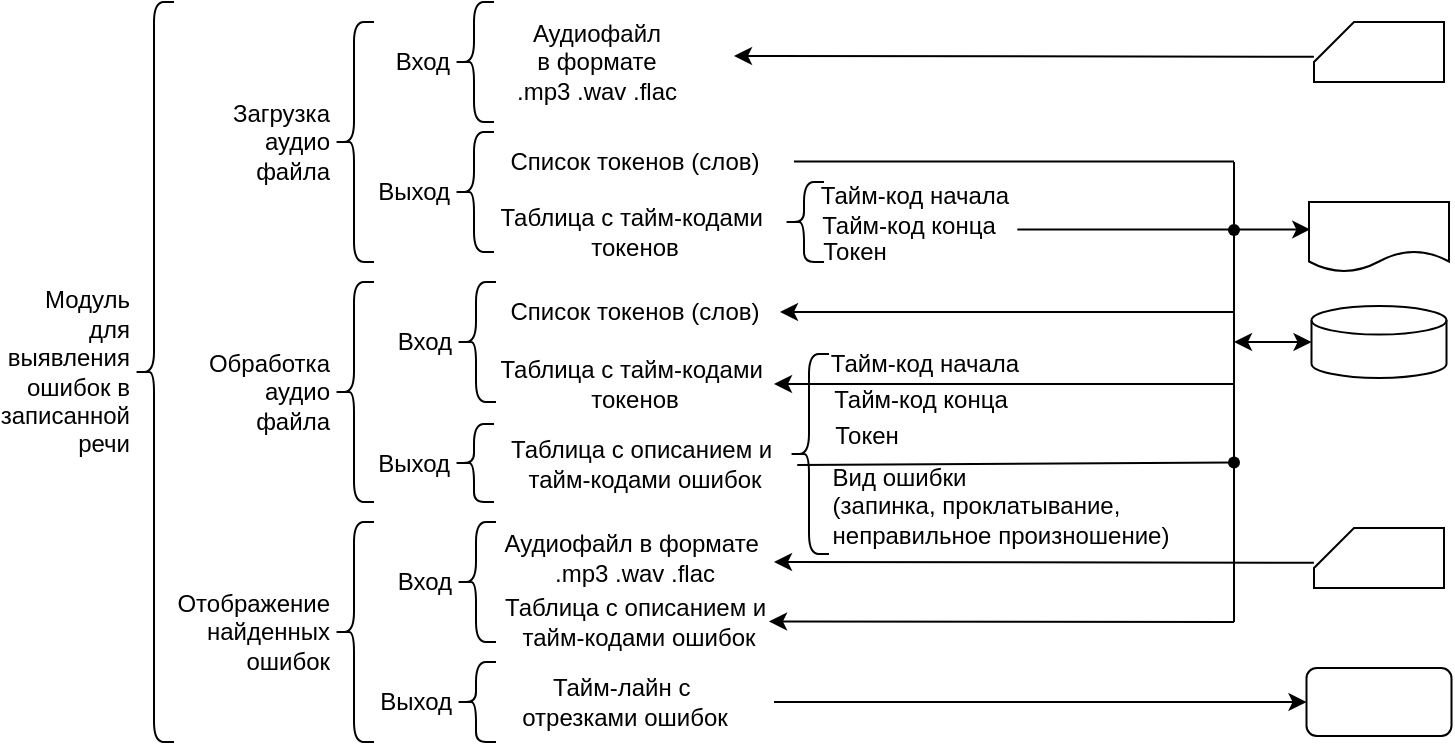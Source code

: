 <mxfile version="25.0.3" pages="3">
  <diagram id="iXDfigEtc04n4DfhGOCO" name="Page-1">
    <mxGraphModel dx="-28" dy="430" grid="1" gridSize="10" guides="1" tooltips="1" connect="1" arrows="1" fold="1" page="1" pageScale="1" pageWidth="827" pageHeight="1169" math="0" shadow="0">
      <root>
        <mxCell id="0" />
        <mxCell id="1" parent="0" />
        <mxCell id="_sJA9S6uC_9uYmo2D6De-1" value="Модуль для выявления ошибок в записанной&lt;div&gt;&lt;div&gt;речи&lt;/div&gt;&lt;/div&gt;" style="shape=curlyBracket;whiteSpace=wrap;html=1;rounded=1;labelPosition=left;verticalLabelPosition=middle;align=right;verticalAlign=middle;" parent="1" vertex="1">
          <mxGeometry x="960" y="10" width="20" height="370" as="geometry" />
        </mxCell>
        <mxCell id="_sJA9S6uC_9uYmo2D6De-2" value="Загрузка аудио файла" style="shape=curlyBracket;whiteSpace=wrap;html=1;rounded=1;labelPosition=left;verticalLabelPosition=middle;align=right;verticalAlign=middle;" parent="1" vertex="1">
          <mxGeometry x="1060" y="20" width="20" height="120" as="geometry" />
        </mxCell>
        <mxCell id="_sJA9S6uC_9uYmo2D6De-3" value="Обработка аудио файла" style="shape=curlyBracket;whiteSpace=wrap;html=1;rounded=1;labelPosition=left;verticalLabelPosition=middle;align=right;verticalAlign=middle;" parent="1" vertex="1">
          <mxGeometry x="1060" y="150" width="20" height="110" as="geometry" />
        </mxCell>
        <mxCell id="_sJA9S6uC_9uYmo2D6De-4" value="Отображение найденных ошибок" style="shape=curlyBracket;whiteSpace=wrap;html=1;rounded=1;labelPosition=left;verticalLabelPosition=middle;align=right;verticalAlign=middle;" parent="1" vertex="1">
          <mxGeometry x="1060" y="270" width="20" height="110" as="geometry" />
        </mxCell>
        <mxCell id="_sJA9S6uC_9uYmo2D6De-7" value="Вход" style="shape=curlyBracket;whiteSpace=wrap;html=1;rounded=1;labelPosition=left;verticalLabelPosition=middle;align=right;verticalAlign=middle;" parent="1" vertex="1">
          <mxGeometry x="1120" y="10" width="20" height="60" as="geometry" />
        </mxCell>
        <mxCell id="_sJA9S6uC_9uYmo2D6De-8" value="Аудиофайл&lt;div&gt;&amp;nbsp;в&amp;nbsp;&lt;span style=&quot;background-color: initial;&quot;&gt;формате&amp;nbsp;&lt;/span&gt;&lt;div&gt;.mp3 .wav .flac&lt;/div&gt;&lt;/div&gt;" style="text;html=1;align=center;verticalAlign=middle;resizable=0;points=[];autosize=1;strokeColor=none;fillColor=none;" parent="1" vertex="1">
          <mxGeometry x="1141" y="10" width="100" height="60" as="geometry" />
        </mxCell>
        <mxCell id="_sJA9S6uC_9uYmo2D6De-9" value="Выход" style="shape=curlyBracket;whiteSpace=wrap;html=1;rounded=1;labelPosition=left;verticalLabelPosition=middle;align=right;verticalAlign=middle;" parent="1" vertex="1">
          <mxGeometry x="1120" y="75" width="20" height="60" as="geometry" />
        </mxCell>
        <mxCell id="_sJA9S6uC_9uYmo2D6De-13" value="Список токенов&amp;nbsp;&lt;span style=&quot;background-color: initial;&quot;&gt;(слов)&lt;/span&gt;" style="text;html=1;align=center;verticalAlign=middle;resizable=0;points=[];autosize=1;strokeColor=none;fillColor=none;" parent="1" vertex="1">
          <mxGeometry x="1135" y="75" width="150" height="30" as="geometry" />
        </mxCell>
        <mxCell id="_sJA9S6uC_9uYmo2D6De-14" value="Таблица с&amp;nbsp;&lt;span style=&quot;background-color: initial;&quot;&gt;тайм-кодами&amp;nbsp;&lt;/span&gt;&lt;div&gt;токенов&lt;/div&gt;" style="text;html=1;align=center;verticalAlign=middle;resizable=0;points=[];autosize=1;strokeColor=none;fillColor=none;" parent="1" vertex="1">
          <mxGeometry x="1130" y="105" width="160" height="40" as="geometry" />
        </mxCell>
        <mxCell id="_sJA9S6uC_9uYmo2D6De-15" value="Вход" style="shape=curlyBracket;whiteSpace=wrap;html=1;rounded=1;labelPosition=left;verticalLabelPosition=middle;align=right;verticalAlign=middle;" parent="1" vertex="1">
          <mxGeometry x="1121" y="150" width="20" height="60" as="geometry" />
        </mxCell>
        <mxCell id="_sJA9S6uC_9uYmo2D6De-16" value="Выход" style="shape=curlyBracket;whiteSpace=wrap;html=1;rounded=1;labelPosition=left;verticalLabelPosition=middle;align=right;verticalAlign=middle;" parent="1" vertex="1">
          <mxGeometry x="1120" y="221" width="20" height="39" as="geometry" />
        </mxCell>
        <mxCell id="_sJA9S6uC_9uYmo2D6De-17" value="Список токенов&amp;nbsp;&lt;span style=&quot;background-color: initial;&quot;&gt;(слов)&lt;/span&gt;" style="text;html=1;align=center;verticalAlign=middle;resizable=0;points=[];autosize=1;strokeColor=none;fillColor=none;" parent="1" vertex="1">
          <mxGeometry x="1135" y="150" width="150" height="30" as="geometry" />
        </mxCell>
        <mxCell id="_sJA9S6uC_9uYmo2D6De-18" value="Таблица с&amp;nbsp;&lt;span style=&quot;background-color: initial;&quot;&gt;тайм-кодами&amp;nbsp;&lt;/span&gt;&lt;div&gt;токенов&lt;/div&gt;" style="text;html=1;align=center;verticalAlign=middle;resizable=0;points=[];autosize=1;strokeColor=none;fillColor=none;" parent="1" vertex="1">
          <mxGeometry x="1130" y="181" width="160" height="40" as="geometry" />
        </mxCell>
        <mxCell id="_sJA9S6uC_9uYmo2D6De-19" value="Таблица с описанием и&amp;nbsp;&lt;div&gt;тайм-кодами ошибок&lt;/div&gt;" style="text;html=1;align=center;verticalAlign=middle;resizable=0;points=[];autosize=1;strokeColor=none;fillColor=none;" parent="1" vertex="1">
          <mxGeometry x="1135" y="221" width="160" height="40" as="geometry" />
        </mxCell>
        <mxCell id="_sJA9S6uC_9uYmo2D6De-23" value="Вход" style="shape=curlyBracket;whiteSpace=wrap;html=1;rounded=1;labelPosition=left;verticalLabelPosition=middle;align=right;verticalAlign=middle;" parent="1" vertex="1">
          <mxGeometry x="1121" y="270" width="20" height="60" as="geometry" />
        </mxCell>
        <mxCell id="_sJA9S6uC_9uYmo2D6De-24" value="Выход" style="shape=curlyBracket;whiteSpace=wrap;html=1;rounded=1;labelPosition=left;verticalLabelPosition=middle;align=right;verticalAlign=middle;" parent="1" vertex="1">
          <mxGeometry x="1121" y="340" width="20" height="40" as="geometry" />
        </mxCell>
        <mxCell id="_sJA9S6uC_9uYmo2D6De-26" value="Тайм-лайн с&amp;nbsp;&lt;div&gt;отрезками ошибок&lt;/div&gt;" style="text;html=1;align=center;verticalAlign=middle;resizable=0;points=[];autosize=1;strokeColor=none;fillColor=none;" parent="1" vertex="1">
          <mxGeometry x="1140" y="340" width="130" height="40" as="geometry" />
        </mxCell>
        <mxCell id="_sJA9S6uC_9uYmo2D6De-27" value="Аудиофайл&lt;span style=&quot;background-color: initial;&quot;&gt;&amp;nbsp;в&amp;nbsp;&lt;/span&gt;&lt;span style=&quot;background-color: initial;&quot;&gt;формате&amp;nbsp;&lt;/span&gt;&lt;div&gt;&lt;div&gt;.mp3 .wav .flac&lt;/div&gt;&lt;/div&gt;" style="text;html=1;align=center;verticalAlign=middle;resizable=0;points=[];autosize=1;strokeColor=none;fillColor=none;" parent="1" vertex="1">
          <mxGeometry x="1135" y="268" width="150" height="40" as="geometry" />
        </mxCell>
        <mxCell id="QG3FXimGmDOnnf9B2OTf-1" value="" style="shape=curlyBracket;whiteSpace=wrap;html=1;rounded=1;labelPosition=left;verticalLabelPosition=middle;align=right;verticalAlign=middle;" parent="1" vertex="1">
          <mxGeometry x="1285" y="100" width="20" height="40" as="geometry" />
        </mxCell>
        <mxCell id="QG3FXimGmDOnnf9B2OTf-3" value="Тайм-код начала" style="text;html=1;align=center;verticalAlign=middle;resizable=0;points=[];autosize=1;strokeColor=none;fillColor=none;" parent="1" vertex="1">
          <mxGeometry x="1290" y="92" width="120" height="30" as="geometry" />
        </mxCell>
        <mxCell id="QG3FXimGmDOnnf9B2OTf-5" value="Тайм-код конца" style="text;html=1;align=center;verticalAlign=middle;resizable=0;points=[];autosize=1;strokeColor=none;fillColor=none;" parent="1" vertex="1">
          <mxGeometry x="1292" y="107" width="110" height="30" as="geometry" />
        </mxCell>
        <mxCell id="QG3FXimGmDOnnf9B2OTf-6" value="Токен" style="text;html=1;align=center;verticalAlign=middle;resizable=0;points=[];autosize=1;strokeColor=none;fillColor=none;" parent="1" vertex="1">
          <mxGeometry x="1290" y="120" width="60" height="30" as="geometry" />
        </mxCell>
        <mxCell id="QG3FXimGmDOnnf9B2OTf-7" value="" style="shape=curlyBracket;whiteSpace=wrap;html=1;rounded=1;labelPosition=left;verticalLabelPosition=middle;align=right;verticalAlign=middle;" parent="1" vertex="1">
          <mxGeometry x="1287.5" y="186" width="20" height="100" as="geometry" />
        </mxCell>
        <mxCell id="QG3FXimGmDOnnf9B2OTf-8" value="Тайм-код начала" style="text;html=1;align=center;verticalAlign=middle;resizable=0;points=[];autosize=1;strokeColor=none;fillColor=none;" parent="1" vertex="1">
          <mxGeometry x="1295" y="176" width="120" height="30" as="geometry" />
        </mxCell>
        <mxCell id="QG3FXimGmDOnnf9B2OTf-9" value="Тайм-код конца" style="text;html=1;align=center;verticalAlign=middle;resizable=0;points=[];autosize=1;strokeColor=none;fillColor=none;" parent="1" vertex="1">
          <mxGeometry x="1297.5" y="194" width="110" height="30" as="geometry" />
        </mxCell>
        <mxCell id="QG3FXimGmDOnnf9B2OTf-10" value="Токен" style="text;html=1;align=center;verticalAlign=middle;resizable=0;points=[];autosize=1;strokeColor=none;fillColor=none;" parent="1" vertex="1">
          <mxGeometry x="1295.5" y="212" width="60" height="30" as="geometry" />
        </mxCell>
        <mxCell id="QG3FXimGmDOnnf9B2OTf-13" value="&lt;div style=&quot;text-align: left;&quot;&gt;&lt;span style=&quot;background-color: initial;&quot;&gt;Вид ошибки&amp;nbsp;&lt;/span&gt;&lt;/div&gt;&lt;div&gt;&lt;div style=&quot;text-align: left;&quot;&gt;&lt;span style=&quot;background-color: initial;&quot;&gt;(запинка, проклатывание,&lt;/span&gt;&lt;/div&gt;&lt;div style=&quot;text-align: left;&quot;&gt;&lt;span style=&quot;background-color: initial;&quot;&gt;неправильное произношение)&lt;/span&gt;&lt;/div&gt;&lt;div style=&quot;text-align: left;&quot;&gt;&lt;span style=&quot;background-color: initial;&quot;&gt;&lt;br&gt;&lt;/span&gt;&lt;/div&gt;&lt;/div&gt;" style="text;html=1;align=center;verticalAlign=middle;resizable=0;points=[];autosize=1;strokeColor=none;fillColor=none;" parent="1" vertex="1">
          <mxGeometry x="1297.5" y="234" width="190" height="70" as="geometry" />
        </mxCell>
        <mxCell id="IRZD3sIoc5-oqGIjLYnu-1" value="" style="shape=card;whiteSpace=wrap;html=1;size=20;" parent="1" vertex="1">
          <mxGeometry x="1550" y="20" width="65" height="30" as="geometry" />
        </mxCell>
        <mxCell id="IRZD3sIoc5-oqGIjLYnu-2" value="" style="endArrow=classic;html=1;rounded=0;exitX=-0.001;exitY=0.579;exitDx=0;exitDy=0;exitPerimeter=0;" parent="1" source="IRZD3sIoc5-oqGIjLYnu-1" edge="1">
          <mxGeometry width="50" height="50" relative="1" as="geometry">
            <mxPoint x="1350" y="70" as="sourcePoint" />
            <mxPoint x="1260" y="37" as="targetPoint" />
          </mxGeometry>
        </mxCell>
        <mxCell id="IRZD3sIoc5-oqGIjLYnu-3" value="" style="rounded=1;whiteSpace=wrap;html=1;" parent="1" vertex="1">
          <mxGeometry x="1546.25" y="343" width="72.5" height="34" as="geometry" />
        </mxCell>
        <mxCell id="IRZD3sIoc5-oqGIjLYnu-4" value="" style="endArrow=classic;html=1;rounded=0;entryX=0;entryY=0.5;entryDx=0;entryDy=0;" parent="1" target="IRZD3sIoc5-oqGIjLYnu-3" edge="1">
          <mxGeometry width="50" height="50" relative="1" as="geometry">
            <mxPoint x="1280" y="360" as="sourcePoint" />
            <mxPoint x="1360" y="390" as="targetPoint" />
          </mxGeometry>
        </mxCell>
        <mxCell id="IRZD3sIoc5-oqGIjLYnu-5" value="" style="shape=card;whiteSpace=wrap;html=1;size=20;" parent="1" vertex="1">
          <mxGeometry x="1550" y="273" width="65" height="30" as="geometry" />
        </mxCell>
        <mxCell id="IRZD3sIoc5-oqGIjLYnu-6" value="" style="endArrow=classic;html=1;rounded=0;exitX=-0.001;exitY=0.579;exitDx=0;exitDy=0;exitPerimeter=0;" parent="1" source="IRZD3sIoc5-oqGIjLYnu-5" edge="1">
          <mxGeometry width="50" height="50" relative="1" as="geometry">
            <mxPoint x="1350" y="323" as="sourcePoint" />
            <mxPoint x="1280" y="290" as="targetPoint" />
          </mxGeometry>
        </mxCell>
        <mxCell id="IRZD3sIoc5-oqGIjLYnu-7" value="" style="shape=document;whiteSpace=wrap;html=1;boundedLbl=1;" parent="1" vertex="1">
          <mxGeometry x="1547.5" y="110" width="70" height="35" as="geometry" />
        </mxCell>
        <mxCell id="1_b54s91Dbvjd5Qnsax9-1" value="" style="endArrow=classic;html=1;rounded=0;entryX=0.009;entryY=0.392;entryDx=0;entryDy=0;entryPerimeter=0;exitX=0.997;exitY=0.557;exitDx=0;exitDy=0;exitPerimeter=0;" parent="1" source="QG3FXimGmDOnnf9B2OTf-5" target="IRZD3sIoc5-oqGIjLYnu-7" edge="1">
          <mxGeometry width="50" height="50" relative="1" as="geometry">
            <mxPoint x="1410" y="124" as="sourcePoint" />
            <mxPoint x="1430" y="62.857" as="targetPoint" />
          </mxGeometry>
        </mxCell>
        <mxCell id="5cjmpxQnYtXRvuYH4sDM-1" value="" style="endArrow=classic;html=1;rounded=0;" parent="1" edge="1">
          <mxGeometry width="50" height="50" relative="1" as="geometry">
            <mxPoint x="1510" y="320" as="sourcePoint" />
            <mxPoint x="1277.5" y="319.71" as="targetPoint" />
          </mxGeometry>
        </mxCell>
        <mxCell id="5cjmpxQnYtXRvuYH4sDM-3" value="" style="endArrow=none;html=1;rounded=0;" parent="1" source="5cjmpxQnYtXRvuYH4sDM-15" edge="1">
          <mxGeometry width="50" height="50" relative="1" as="geometry">
            <mxPoint x="1510" y="90" as="sourcePoint" />
            <mxPoint x="1510" y="320" as="targetPoint" />
          </mxGeometry>
        </mxCell>
        <mxCell id="5cjmpxQnYtXRvuYH4sDM-4" value="" style="endArrow=none;html=1;rounded=0;entryX=0.979;entryY=0.511;entryDx=0;entryDy=0;entryPerimeter=0;" parent="1" source="5cjmpxQnYtXRvuYH4sDM-7" target="_sJA9S6uC_9uYmo2D6De-19" edge="1">
          <mxGeometry width="50" height="50" relative="1" as="geometry">
            <mxPoint x="1510" y="240.21" as="sourcePoint" />
            <mxPoint x="1400" y="240" as="targetPoint" />
          </mxGeometry>
        </mxCell>
        <mxCell id="5cjmpxQnYtXRvuYH4sDM-7" value="" style="shape=waypoint;sketch=0;fillStyle=solid;size=6;pointerEvents=1;points=[];fillColor=none;resizable=0;rotatable=0;perimeter=centerPerimeter;snapToPoint=1;" parent="1" vertex="1">
          <mxGeometry x="1500" y="230.21" width="20" height="20" as="geometry" />
        </mxCell>
        <mxCell id="5cjmpxQnYtXRvuYH4sDM-9" value="" style="endArrow=classic;html=1;rounded=0;" parent="1" edge="1">
          <mxGeometry width="50" height="50" relative="1" as="geometry">
            <mxPoint x="1510" y="201" as="sourcePoint" />
            <mxPoint x="1280" y="201" as="targetPoint" />
          </mxGeometry>
        </mxCell>
        <mxCell id="5cjmpxQnYtXRvuYH4sDM-10" value="" style="shape=cylinder3;whiteSpace=wrap;html=1;boundedLbl=1;backgroundOutline=1;size=7.143;" parent="1" vertex="1">
          <mxGeometry x="1548.75" y="162" width="67.5" height="36" as="geometry" />
        </mxCell>
        <mxCell id="5cjmpxQnYtXRvuYH4sDM-11" value="" style="endArrow=classic;startArrow=classic;html=1;rounded=0;" parent="1" target="5cjmpxQnYtXRvuYH4sDM-10" edge="1">
          <mxGeometry width="50" height="50" relative="1" as="geometry">
            <mxPoint x="1510" y="180" as="sourcePoint" />
            <mxPoint x="1575" y="185.43" as="targetPoint" />
          </mxGeometry>
        </mxCell>
        <mxCell id="5cjmpxQnYtXRvuYH4sDM-13" value="" style="endArrow=none;html=1;rounded=0;" parent="1" edge="1">
          <mxGeometry width="50" height="50" relative="1" as="geometry">
            <mxPoint x="1290" y="89.71" as="sourcePoint" />
            <mxPoint x="1510" y="89.71" as="targetPoint" />
          </mxGeometry>
        </mxCell>
        <mxCell id="5cjmpxQnYtXRvuYH4sDM-14" value="" style="endArrow=classic;html=1;rounded=0;" parent="1" edge="1">
          <mxGeometry width="50" height="50" relative="1" as="geometry">
            <mxPoint x="1510" y="165" as="sourcePoint" />
            <mxPoint x="1283" y="165" as="targetPoint" />
          </mxGeometry>
        </mxCell>
        <mxCell id="5cjmpxQnYtXRvuYH4sDM-16" value="" style="endArrow=none;html=1;rounded=0;" parent="1" target="5cjmpxQnYtXRvuYH4sDM-15" edge="1">
          <mxGeometry width="50" height="50" relative="1" as="geometry">
            <mxPoint x="1510" y="90" as="sourcePoint" />
            <mxPoint x="1510" y="290" as="targetPoint" />
          </mxGeometry>
        </mxCell>
        <mxCell id="5cjmpxQnYtXRvuYH4sDM-15" value="" style="shape=waypoint;sketch=0;fillStyle=solid;size=6;pointerEvents=1;points=[];fillColor=none;resizable=0;rotatable=0;perimeter=centerPerimeter;snapToPoint=1;" parent="1" vertex="1">
          <mxGeometry x="1500" y="114.0" width="20" height="20" as="geometry" />
        </mxCell>
        <mxCell id="Em31sYadI1E7_pBxNJej-1" value="Таблица с описанием и&amp;nbsp;&lt;div&gt;тайм-кодами ошибок&lt;/div&gt;" style="text;html=1;align=center;verticalAlign=middle;resizable=0;points=[];autosize=1;strokeColor=none;fillColor=none;" vertex="1" parent="1">
          <mxGeometry x="1132" y="300" width="160" height="40" as="geometry" />
        </mxCell>
      </root>
    </mxGraphModel>
  </diagram>
  <diagram id="JlyHgaa53mo92HeXXWhQ" name="Page-2">
    <mxGraphModel dx="940" dy="1299" grid="1" gridSize="10" guides="1" tooltips="1" connect="1" arrows="1" fold="1" page="1" pageScale="1" pageWidth="827" pageHeight="1169" math="0" shadow="0">
      <root>
        <mxCell id="0" />
        <mxCell id="1" parent="0" />
        <mxCell id="6DuIMM3I82z6XtNAsKtd-17" value="Входы" style="text;html=1;align=center;verticalAlign=middle;resizable=0;points=[];autosize=1;strokeColor=none;fillColor=none;" parent="1" vertex="1">
          <mxGeometry x="50" y="10" width="60" height="30" as="geometry" />
        </mxCell>
        <mxCell id="6DuIMM3I82z6XtNAsKtd-18" value="Процедуры обработки" style="text;html=1;align=center;verticalAlign=middle;resizable=0;points=[];autosize=1;strokeColor=none;fillColor=none;" parent="1" vertex="1">
          <mxGeometry x="310" y="10" width="150" height="30" as="geometry" />
        </mxCell>
        <mxCell id="6DuIMM3I82z6XtNAsKtd-19" value="Выходы" style="text;html=1;align=center;verticalAlign=middle;resizable=0;points=[];autosize=1;strokeColor=none;fillColor=none;" parent="1" vertex="1">
          <mxGeometry x="700" y="10" width="70" height="30" as="geometry" />
        </mxCell>
        <mxCell id="0sMa3sl275V44zp9Ux0d-14" value="" style="shape=table;startSize=0;container=1;collapsible=0;childLayout=tableLayout;fontSize=16;" parent="1" vertex="1">
          <mxGeometry x="160" y="50" width="470" height="181" as="geometry" />
        </mxCell>
        <mxCell id="0sMa3sl275V44zp9Ux0d-15" value="" style="shape=tableRow;horizontal=0;startSize=0;swimlaneHead=0;swimlaneBody=0;strokeColor=inherit;top=0;left=0;bottom=0;right=0;collapsible=0;dropTarget=0;fillColor=none;points=[[0,0.5],[1,0.5]];portConstraint=eastwest;fontSize=16;" parent="0sMa3sl275V44zp9Ux0d-14" vertex="1">
          <mxGeometry width="470" height="30" as="geometry" />
        </mxCell>
        <mxCell id="0sMa3sl275V44zp9Ux0d-16" value="&lt;font style=&quot;font-size: 12px;&quot;&gt;Загрузка аудиофайла&lt;/font&gt;" style="shape=partialRectangle;html=1;whiteSpace=wrap;connectable=0;strokeColor=inherit;overflow=hidden;fillColor=none;top=0;left=0;bottom=0;right=0;pointerEvents=1;fontSize=16;" parent="0sMa3sl275V44zp9Ux0d-15" vertex="1">
          <mxGeometry width="470" height="30" as="geometry">
            <mxRectangle width="470" height="30" as="alternateBounds" />
          </mxGeometry>
        </mxCell>
        <mxCell id="0sMa3sl275V44zp9Ux0d-23" value="" style="shape=tableRow;horizontal=0;startSize=0;swimlaneHead=0;swimlaneBody=0;strokeColor=inherit;top=0;left=0;bottom=0;right=0;collapsible=0;dropTarget=0;fillColor=none;points=[[0,0.5],[1,0.5]];portConstraint=eastwest;fontSize=16;" parent="0sMa3sl275V44zp9Ux0d-14" vertex="1">
          <mxGeometry y="30" width="470" height="151" as="geometry" />
        </mxCell>
        <mxCell id="0sMa3sl275V44zp9Ux0d-24" value="&lt;div&gt;&lt;font style=&quot;font-size: 12px;&quot;&gt;1) Проверить существует ли аудиофайл&lt;/font&gt;&lt;/div&gt;&lt;div&gt;&lt;font style=&quot;font-size: 12px;&quot;&gt;&lt;span style=&quot;background-color: initial;&quot;&gt;2) Устанавливаем порог уровня громкости(&lt;/span&gt;&lt;/font&gt;&lt;span style=&quot;background-color: initial; font-size: 12px;&quot;&gt;будет использоваться для определения, говорит ли человек или молчит)&lt;/span&gt;&lt;/div&gt;&lt;div&gt;&lt;span style=&quot;background-color: initial; font-size: 12px;&quot;&gt;3) Проход по аудиоданным и определение границ слов&lt;/span&gt;&lt;/div&gt;&lt;div&gt;&lt;span style=&quot;background-color: initial; font-size: 12px;&quot;&gt;4)&amp;nbsp;&lt;/span&gt;&lt;span style=&quot;background-color: initial; font-size: 12px;&quot;&gt;Формирование списка токенов(н&lt;/span&gt;&lt;span style=&quot;background-color: initial; font-size: 12px;&quot;&gt;а основе временных меток, полученных на предыдущем шаге, выделяем отдельные сегменты аудио, соответствующие словам)&lt;/span&gt;&lt;/div&gt;" style="shape=partialRectangle;html=1;whiteSpace=wrap;connectable=0;strokeColor=inherit;overflow=hidden;fillColor=none;top=0;left=0;bottom=0;right=0;pointerEvents=1;fontSize=16;align=left;" parent="0sMa3sl275V44zp9Ux0d-23" vertex="1">
          <mxGeometry width="470" height="151" as="geometry">
            <mxRectangle width="470" height="151" as="alternateBounds" />
          </mxGeometry>
        </mxCell>
        <mxCell id="G1tO73q_CF950gs45Wpg-1" value="1) Список токенов&amp;nbsp;&lt;span style=&quot;background-color: initial;&quot;&gt;(слов)&lt;/span&gt;" style="text;html=1;align=center;verticalAlign=middle;resizable=0;points=[];autosize=1;strokeColor=none;fillColor=none;" parent="1" vertex="1">
          <mxGeometry x="667" y="174" width="160" height="30" as="geometry" />
        </mxCell>
        <mxCell id="3BtCjYvmc4FUNs1Y8MW8-1" value="1) Аудиофайл&amp;nbsp;&lt;span style=&quot;background-color: initial;&quot;&gt;в&amp;nbsp;&lt;/span&gt;&lt;span style=&quot;background-color: initial;&quot;&gt;формате&amp;nbsp;&lt;/span&gt;&lt;div&gt;&lt;div&gt;.mp3 .wav .flac&lt;/div&gt;&lt;/div&gt;" style="text;html=1;align=center;verticalAlign=middle;resizable=0;points=[];autosize=1;strokeColor=none;fillColor=none;" parent="1" vertex="1">
          <mxGeometry y="50" width="170" height="40" as="geometry" />
        </mxCell>
        <mxCell id="pkLA8EVAad9nlb6b1jJB-1" value="" style="shape=flexArrow;endArrow=classic;html=1;rounded=0;endWidth=7;endSize=2.439;width=2.844;" parent="1" edge="1">
          <mxGeometry width="50" height="50" relative="1" as="geometry">
            <mxPoint x="641" y="198" as="sourcePoint" />
            <mxPoint x="671" y="198" as="targetPoint" />
          </mxGeometry>
        </mxCell>
        <mxCell id="FXbM0PVv9l-7QkU8Ha9c-1" value="" style="shape=table;startSize=0;container=1;collapsible=0;childLayout=tableLayout;fontSize=16;" parent="1" vertex="1">
          <mxGeometry x="160" y="280" width="470" height="181" as="geometry" />
        </mxCell>
        <mxCell id="FXbM0PVv9l-7QkU8Ha9c-2" value="" style="shape=tableRow;horizontal=0;startSize=0;swimlaneHead=0;swimlaneBody=0;strokeColor=inherit;top=0;left=0;bottom=0;right=0;collapsible=0;dropTarget=0;fillColor=none;points=[[0,0.5],[1,0.5]];portConstraint=eastwest;fontSize=16;" parent="FXbM0PVv9l-7QkU8Ha9c-1" vertex="1">
          <mxGeometry width="470" height="30" as="geometry" />
        </mxCell>
        <mxCell id="FXbM0PVv9l-7QkU8Ha9c-3" value="&lt;font style=&quot;font-size: 12px;&quot;&gt;Обработка аудиофайла&lt;/font&gt;" style="shape=partialRectangle;html=1;whiteSpace=wrap;connectable=0;strokeColor=inherit;overflow=hidden;fillColor=none;top=0;left=0;bottom=0;right=0;pointerEvents=1;fontSize=16;" parent="FXbM0PVv9l-7QkU8Ha9c-2" vertex="1">
          <mxGeometry width="470" height="30" as="geometry">
            <mxRectangle width="470" height="30" as="alternateBounds" />
          </mxGeometry>
        </mxCell>
        <mxCell id="FXbM0PVv9l-7QkU8Ha9c-4" value="" style="shape=tableRow;horizontal=0;startSize=0;swimlaneHead=0;swimlaneBody=0;strokeColor=inherit;top=0;left=0;bottom=0;right=0;collapsible=0;dropTarget=0;fillColor=none;points=[[0,0.5],[1,0.5]];portConstraint=eastwest;fontSize=16;" parent="FXbM0PVv9l-7QkU8Ha9c-1" vertex="1">
          <mxGeometry y="30" width="470" height="151" as="geometry" />
        </mxCell>
        <mxCell id="FXbM0PVv9l-7QkU8Ha9c-5" value="&lt;span style=&quot;font-size: 12px;&quot;&gt;1) Преобразование токенов в подходящий формат (Mel-спектограммы)&lt;/span&gt;&lt;div&gt;&lt;span style=&quot;font-size: 12px;&quot;&gt;2) П&lt;/span&gt;&lt;span style=&quot;background-color: initial; font-size: 12px;&quot;&gt;ропуск токенов через нейросеть Automatic Speech Recognition: нейросеть&lt;/span&gt;&lt;span style=&quot;background-color: initial; font-size: 12px;&quot;&gt;&amp;nbsp;анализирует звуковой сигнал и транскрибирует его в текст&lt;/span&gt;&lt;/div&gt;&lt;div&gt;&lt;span style=&quot;background-color: initial; font-size: 12px;&quot;&gt;3) С&lt;/span&gt;&lt;span style=&quot;background-color: initial; font-size: 12px;&quot;&gt;равнение транскрибированного текста с ожидаемым текстом, определяя ошибки, запинки, проклатывание окончания, неправильное произношение и т.д.&lt;/span&gt;&lt;/div&gt;&lt;div&gt;&lt;span style=&quot;background-color: initial; font-size: 12px;&quot;&gt;4) Создание таблицы с описанием и тайм-кодами ошибок&lt;/span&gt;&lt;/div&gt;" style="shape=partialRectangle;html=1;whiteSpace=wrap;connectable=0;strokeColor=inherit;overflow=hidden;fillColor=none;top=0;left=0;bottom=0;right=0;pointerEvents=1;fontSize=16;align=left;" parent="FXbM0PVv9l-7QkU8Ha9c-4" vertex="1">
          <mxGeometry width="470" height="151" as="geometry">
            <mxRectangle width="470" height="151" as="alternateBounds" />
          </mxGeometry>
        </mxCell>
        <mxCell id="FXbM0PVv9l-7QkU8Ha9c-9" value="" style="shape=flexArrow;endArrow=classic;html=1;rounded=0;endWidth=7;endSize=2.439;width=2.844;" parent="1" edge="1">
          <mxGeometry width="50" height="50" relative="1" as="geometry">
            <mxPoint x="639" y="433" as="sourcePoint" />
            <mxPoint x="669" y="433" as="targetPoint" />
          </mxGeometry>
        </mxCell>
        <mxCell id="hzmyWag0M-zsbW5kY-9u-1" value="" style="shape=table;startSize=0;container=1;collapsible=0;childLayout=tableLayout;fontSize=16;" parent="1" vertex="1">
          <mxGeometry x="160" y="510" width="470" height="181" as="geometry" />
        </mxCell>
        <mxCell id="hzmyWag0M-zsbW5kY-9u-2" value="" style="shape=tableRow;horizontal=0;startSize=0;swimlaneHead=0;swimlaneBody=0;strokeColor=inherit;top=0;left=0;bottom=0;right=0;collapsible=0;dropTarget=0;fillColor=none;points=[[0,0.5],[1,0.5]];portConstraint=eastwest;fontSize=16;" parent="hzmyWag0M-zsbW5kY-9u-1" vertex="1">
          <mxGeometry width="470" height="30" as="geometry" />
        </mxCell>
        <mxCell id="hzmyWag0M-zsbW5kY-9u-3" value="&lt;font style=&quot;font-size: 12px;&quot;&gt;Отображение ошибок&lt;/font&gt;" style="shape=partialRectangle;html=1;whiteSpace=wrap;connectable=0;strokeColor=inherit;overflow=hidden;fillColor=none;top=0;left=0;bottom=0;right=0;pointerEvents=1;fontSize=16;" parent="hzmyWag0M-zsbW5kY-9u-2" vertex="1">
          <mxGeometry width="470" height="30" as="geometry">
            <mxRectangle width="470" height="30" as="alternateBounds" />
          </mxGeometry>
        </mxCell>
        <mxCell id="hzmyWag0M-zsbW5kY-9u-4" value="" style="shape=tableRow;horizontal=0;startSize=0;swimlaneHead=0;swimlaneBody=0;strokeColor=inherit;top=0;left=0;bottom=0;right=0;collapsible=0;dropTarget=0;fillColor=none;points=[[0,0.5],[1,0.5]];portConstraint=eastwest;fontSize=16;" parent="hzmyWag0M-zsbW5kY-9u-1" vertex="1">
          <mxGeometry y="30" width="470" height="151" as="geometry" />
        </mxCell>
        <mxCell id="hzmyWag0M-zsbW5kY-9u-5" value="&lt;div&gt;&lt;font style=&quot;font-size: 12px;&quot;&gt;1) Проверить существует ли аудиофайл&lt;/font&gt;&lt;/div&gt;&lt;div&gt;&lt;font style=&quot;font-size: 12px;&quot;&gt;&lt;span style=&quot;background-color: initial;&quot;&gt;2)&amp;nbsp;&lt;/span&gt;&lt;span style=&quot;background-color: initial;&quot;&gt;На тайм-лайн нанести отрезки&lt;/span&gt;&lt;/font&gt;&lt;/div&gt;&lt;div&gt;&lt;font style=&quot;font-size: 12px;&quot;&gt;&lt;span style=&quot;background-color: initial;&quot;&gt;3) При наведении на отрезок отобразить вид ошибки&lt;/span&gt;&lt;/font&gt;&lt;/div&gt;" style="shape=partialRectangle;html=1;whiteSpace=wrap;connectable=0;strokeColor=inherit;overflow=hidden;fillColor=none;top=0;left=0;bottom=0;right=0;pointerEvents=1;fontSize=16;align=left;" parent="hzmyWag0M-zsbW5kY-9u-4" vertex="1">
          <mxGeometry width="470" height="151" as="geometry">
            <mxRectangle width="470" height="151" as="alternateBounds" />
          </mxGeometry>
        </mxCell>
        <mxCell id="hzmyWag0M-zsbW5kY-9u-6" value="Отображение тайм-лайна&lt;div&gt;с отрезками ошибок&lt;/div&gt;" style="text;html=1;align=center;verticalAlign=middle;resizable=0;points=[];autosize=1;strokeColor=none;fillColor=none;" parent="1" vertex="1">
          <mxGeometry x="657" y="640" width="170" height="40" as="geometry" />
        </mxCell>
        <mxCell id="hzmyWag0M-zsbW5kY-9u-7" value="1) Таблица тайм-кодов&amp;nbsp;&lt;div&gt;содержащая ошибки&lt;/div&gt;" style="text;html=1;align=center;verticalAlign=middle;resizable=0;points=[];autosize=1;strokeColor=none;fillColor=none;" parent="1" vertex="1">
          <mxGeometry y="510" width="150" height="40" as="geometry" />
        </mxCell>
        <mxCell id="hzmyWag0M-zsbW5kY-9u-8" value="2) Аудиофайл" style="text;html=1;align=center;verticalAlign=middle;resizable=0;points=[];autosize=1;strokeColor=none;fillColor=none;" parent="1" vertex="1">
          <mxGeometry y="548" width="100" height="30" as="geometry" />
        </mxCell>
        <mxCell id="hzmyWag0M-zsbW5kY-9u-9" value="" style="shape=flexArrow;endArrow=classic;html=1;rounded=0;endWidth=7;endSize=2.439;width=2.844;" parent="1" edge="1">
          <mxGeometry width="50" height="50" relative="1" as="geometry">
            <mxPoint x="639" y="663" as="sourcePoint" />
            <mxPoint x="669" y="663" as="targetPoint" />
          </mxGeometry>
        </mxCell>
        <mxCell id="FhlBJ7ZOY8srGNm0HdNs-1" value="2) Таблица тайм-кодов" style="text;html=1;align=center;verticalAlign=middle;resizable=0;points=[];autosize=1;strokeColor=none;fillColor=none;" parent="1" vertex="1">
          <mxGeometry x="667" y="190" width="150" height="30" as="geometry" />
        </mxCell>
        <mxCell id="to2OdPdC_UbBKYncXgNm-1" value="1) Список токенов&amp;nbsp;&lt;span style=&quot;background-color: initial;&quot;&gt;(слов)&lt;/span&gt;" style="text;html=1;align=center;verticalAlign=middle;resizable=0;points=[];autosize=1;strokeColor=none;fillColor=none;" parent="1" vertex="1">
          <mxGeometry y="283" width="160" height="30" as="geometry" />
        </mxCell>
        <mxCell id="to2OdPdC_UbBKYncXgNm-2" value="2) Таблица тайм-кодов" style="text;html=1;align=center;verticalAlign=middle;resizable=0;points=[];autosize=1;strokeColor=none;fillColor=none;" parent="1" vertex="1">
          <mxGeometry y="305" width="150" height="30" as="geometry" />
        </mxCell>
        <mxCell id="to2OdPdC_UbBKYncXgNm-3" value="" style="shape=flexArrow;endArrow=classic;html=1;rounded=0;endWidth=7;endSize=2.439;width=2.844;" parent="1" edge="1">
          <mxGeometry width="50" height="50" relative="1" as="geometry">
            <mxPoint x="120" y="310" as="sourcePoint" />
            <mxPoint x="150" y="310" as="targetPoint" />
          </mxGeometry>
        </mxCell>
        <mxCell id="to2OdPdC_UbBKYncXgNm-4" value="" style="shape=flexArrow;endArrow=classic;html=1;rounded=0;endWidth=7;endSize=2.439;width=2.844;" parent="1" edge="1">
          <mxGeometry width="50" height="50" relative="1" as="geometry">
            <mxPoint x="130" y="550" as="sourcePoint" />
            <mxPoint x="160" y="550" as="targetPoint" />
          </mxGeometry>
        </mxCell>
        <mxCell id="to2OdPdC_UbBKYncXgNm-5" value="" style="shape=flexArrow;endArrow=classic;html=1;rounded=0;endWidth=7;endSize=2.439;width=2.844;" parent="1" edge="1">
          <mxGeometry width="50" height="50" relative="1" as="geometry">
            <mxPoint x="130" y="80" as="sourcePoint" />
            <mxPoint x="160" y="80" as="targetPoint" />
          </mxGeometry>
        </mxCell>
        <mxCell id="kA_jU3IQM6r1ud8TrQ2Y-1" value="Таблица с описанием и&lt;div&gt;&amp;nbsp;тайм-кодами&amp;nbsp;ошибок&lt;/div&gt;" style="text;html=1;align=center;verticalAlign=middle;resizable=0;points=[];autosize=1;strokeColor=none;fillColor=none;" parent="1" vertex="1">
          <mxGeometry x="667" y="410" width="150" height="40" as="geometry" />
        </mxCell>
      </root>
    </mxGraphModel>
  </diagram>
  <diagram id="NuqpK9D_6vRdzjfEC6Cx" name="Page-3">
    <mxGraphModel dx="1453" dy="782" grid="1" gridSize="10" guides="1" tooltips="1" connect="1" arrows="1" fold="1" page="1" pageScale="1" pageWidth="827" pageHeight="1169" math="0" shadow="0">
      <root>
        <mxCell id="0" />
        <mxCell id="1" parent="0" />
        <mxCell id="O_JQI6tIaQl9ObrK-mUu-2" value="" style="edgeStyle=orthogonalEdgeStyle;rounded=0;orthogonalLoop=1;jettySize=auto;html=1;" parent="1" source="nb0SrGess4pdA-O8RdP2-1" target="O_JQI6tIaQl9ObrK-mUu-1" edge="1">
          <mxGeometry relative="1" as="geometry" />
        </mxCell>
        <mxCell id="nb0SrGess4pdA-O8RdP2-1" value="&lt;span style=&quot;text-align: left;&quot;&gt;Проверить существует ли аудиофайл&lt;/span&gt;" style="rounded=0;whiteSpace=wrap;html=1;" parent="1" vertex="1">
          <mxGeometry x="80" y="420" width="120" height="60" as="geometry" />
        </mxCell>
        <mxCell id="nb0SrGess4pdA-O8RdP2-2" value="" style="endArrow=classic;html=1;rounded=0;entryX=0;entryY=0.5;entryDx=0;entryDy=0;" parent="1" target="nb0SrGess4pdA-O8RdP2-1" edge="1">
          <mxGeometry width="50" height="50" relative="1" as="geometry">
            <mxPoint x="40" y="450" as="sourcePoint" />
            <mxPoint x="60" y="430" as="targetPoint" />
          </mxGeometry>
        </mxCell>
        <mxCell id="O_JQI6tIaQl9ObrK-mUu-1" value="&lt;span style=&quot;text-align: left;&quot;&gt;На тайм-лайн нанести отрезки&lt;/span&gt;" style="rounded=0;whiteSpace=wrap;html=1;" parent="1" vertex="1">
          <mxGeometry x="240" y="420" width="120" height="60" as="geometry" />
        </mxCell>
        <mxCell id="8s_O50jmSvOoj43-opT5-2" value="" style="edgeStyle=orthogonalEdgeStyle;rounded=0;orthogonalLoop=1;jettySize=auto;html=1;exitX=1;exitY=0.5;exitDx=0;exitDy=0;" parent="1" source="O_JQI6tIaQl9ObrK-mUu-1" target="8s_O50jmSvOoj43-opT5-1" edge="1">
          <mxGeometry relative="1" as="geometry">
            <mxPoint x="520" y="450" as="sourcePoint" />
          </mxGeometry>
        </mxCell>
        <mxCell id="8s_O50jmSvOoj43-opT5-1" value="&lt;span style=&quot;color: rgb(0, 0, 0); font-family: Helvetica; font-size: 12px; font-style: normal; font-variant-ligatures: normal; font-variant-caps: normal; font-weight: 400; letter-spacing: normal; orphans: 2; text-align: left; text-indent: 0px; text-transform: none; widows: 2; word-spacing: 0px; -webkit-text-stroke-width: 0px; white-space: normal; background-color: rgb(251, 251, 251); text-decoration-thickness: initial; text-decoration-style: initial; text-decoration-color: initial; display: inline !important; float: none;&quot;&gt;При наведении на отрезок отобразить вид ошибки&lt;/span&gt;" style="rounded=0;whiteSpace=wrap;html=1;" parent="1" vertex="1">
          <mxGeometry x="400" y="420" width="120" height="60" as="geometry" />
        </mxCell>
        <mxCell id="8s_O50jmSvOoj43-opT5-3" value="" style="endArrow=classic;html=1;rounded=0;exitX=1;exitY=0.5;exitDx=0;exitDy=0;" parent="1" source="8s_O50jmSvOoj43-opT5-1" edge="1">
          <mxGeometry width="50" height="50" relative="1" as="geometry">
            <mxPoint x="700" y="460" as="sourcePoint" />
            <mxPoint x="560" y="450" as="targetPoint" />
          </mxGeometry>
        </mxCell>
        <mxCell id="BZdI7p5KSxrKOLdXOrys-1" value="" style="edgeStyle=orthogonalEdgeStyle;rounded=0;orthogonalLoop=1;jettySize=auto;html=1;" edge="1" parent="1" source="BZdI7p5KSxrKOLdXOrys-2" target="BZdI7p5KSxrKOLdXOrys-5">
          <mxGeometry relative="1" as="geometry" />
        </mxCell>
        <mxCell id="BZdI7p5KSxrKOLdXOrys-2" value="&lt;span style=&quot;text-align: left;&quot;&gt;Проверить существует ли аудиофайл&lt;/span&gt;" style="rounded=0;whiteSpace=wrap;html=1;" vertex="1" parent="1">
          <mxGeometry x="60" y="60" width="120" height="60" as="geometry" />
        </mxCell>
        <mxCell id="BZdI7p5KSxrKOLdXOrys-3" value="" style="endArrow=classic;html=1;rounded=0;entryX=0;entryY=0.5;entryDx=0;entryDy=0;" edge="1" parent="1" target="BZdI7p5KSxrKOLdXOrys-2">
          <mxGeometry width="50" height="50" relative="1" as="geometry">
            <mxPoint x="20" y="90" as="sourcePoint" />
            <mxPoint x="40" y="70" as="targetPoint" />
          </mxGeometry>
        </mxCell>
        <mxCell id="BZdI7p5KSxrKOLdXOrys-4" value="" style="edgeStyle=orthogonalEdgeStyle;rounded=0;orthogonalLoop=1;jettySize=auto;html=1;" edge="1" parent="1" source="BZdI7p5KSxrKOLdXOrys-5" target="BZdI7p5KSxrKOLdXOrys-7">
          <mxGeometry relative="1" as="geometry" />
        </mxCell>
        <mxCell id="BZdI7p5KSxrKOLdXOrys-5" value="&lt;span style=&quot;background-color: initial;&quot;&gt;Устанавливаем порог&amp;nbsp;&lt;/span&gt;&lt;div&gt;&lt;span style=&quot;background-color: initial;&quot;&gt;уровня&amp;nbsp;&lt;/span&gt;&lt;span style=&quot;background-color: initial;&quot;&gt;громкости&amp;nbsp;&lt;/span&gt;&lt;div&gt;&lt;span style=&quot;background-color: initial;&quot;&gt;для определения&amp;nbsp;&lt;/span&gt;&lt;/div&gt;&lt;div&gt;&lt;span style=&quot;background-color: initial;&quot;&gt;говорит&amp;nbsp;&lt;/span&gt;&lt;span style=&quot;background-color: initial;&quot;&gt;ли человек&amp;nbsp;&lt;/span&gt;&lt;/div&gt;&lt;div&gt;&lt;span style=&quot;background-color: initial;&quot;&gt;или моличт&lt;/span&gt;&lt;/div&gt;&lt;/div&gt;" style="rounded=0;whiteSpace=wrap;html=1;shape=label;fixedSize=1;align=center;size=20;" vertex="1" parent="1">
          <mxGeometry x="205" y="52.5" width="150" height="75" as="geometry" />
        </mxCell>
        <mxCell id="BZdI7p5KSxrKOLdXOrys-6" value="" style="edgeStyle=orthogonalEdgeStyle;rounded=0;orthogonalLoop=1;jettySize=auto;html=1;entryX=0;entryY=0.5;entryDx=0;entryDy=0;" edge="1" parent="1" source="BZdI7p5KSxrKOLdXOrys-7" target="BZdI7p5KSxrKOLdXOrys-8">
          <mxGeometry relative="1" as="geometry">
            <Array as="points">
              <mxPoint x="590" y="90" />
              <mxPoint x="590" y="130" />
            </Array>
          </mxGeometry>
        </mxCell>
        <mxCell id="BZdI7p5KSxrKOLdXOrys-10" style="edgeStyle=orthogonalEdgeStyle;rounded=0;orthogonalLoop=1;jettySize=auto;html=1;" edge="1" parent="1" source="BZdI7p5KSxrKOLdXOrys-7">
          <mxGeometry relative="1" as="geometry">
            <mxPoint x="370" y="90" as="targetPoint" />
            <Array as="points">
              <mxPoint x="540" y="90" />
              <mxPoint x="540" y="160" />
              <mxPoint x="370" y="160" />
            </Array>
          </mxGeometry>
        </mxCell>
        <mxCell id="BZdI7p5KSxrKOLdXOrys-15" style="edgeStyle=orthogonalEdgeStyle;rounded=0;orthogonalLoop=1;jettySize=auto;html=1;entryX=0;entryY=0.5;entryDx=0;entryDy=0;" edge="1" parent="1" source="BZdI7p5KSxrKOLdXOrys-7" target="BZdI7p5KSxrKOLdXOrys-14">
          <mxGeometry relative="1" as="geometry">
            <Array as="points">
              <mxPoint x="590" y="90" />
              <mxPoint x="590" y="50" />
            </Array>
          </mxGeometry>
        </mxCell>
        <mxCell id="BZdI7p5KSxrKOLdXOrys-7" value="&lt;span style=&quot;text-align: left;&quot;&gt;Определение&amp;nbsp;&lt;/span&gt;&lt;div&gt;&lt;span style=&quot;text-align: left;&quot;&gt;границ отдельного слова в аудиофайле&lt;/span&gt;&lt;/div&gt;" style="rounded=0;whiteSpace=wrap;html=1;" vertex="1" parent="1">
          <mxGeometry x="400" y="60" width="120" height="60" as="geometry" />
        </mxCell>
        <mxCell id="BZdI7p5KSxrKOLdXOrys-17" style="edgeStyle=orthogonalEdgeStyle;rounded=0;orthogonalLoop=1;jettySize=auto;html=1;" edge="1" parent="1" source="BZdI7p5KSxrKOLdXOrys-8">
          <mxGeometry relative="1" as="geometry">
            <mxPoint x="807" y="90" as="targetPoint" />
            <Array as="points">
              <mxPoint x="747" y="130" />
              <mxPoint x="747" y="90" />
            </Array>
          </mxGeometry>
        </mxCell>
        <mxCell id="BZdI7p5KSxrKOLdXOrys-8" value="&lt;span style=&quot;color: rgb(0, 0, 0); font-family: Helvetica; font-size: 12px; font-style: normal; font-variant-ligatures: normal; font-variant-caps: normal; font-weight: 400; letter-spacing: normal; orphans: 2; text-align: left; text-indent: 0px; text-transform: none; widows: 2; word-spacing: 0px; -webkit-text-stroke-width: 0px; white-space: normal; background-color: rgb(251, 251, 251); text-decoration-thickness: initial; text-decoration-style: initial; text-decoration-color: initial; display: inline !important; float: none;&quot;&gt;Формирование таблицы&amp;nbsp;&lt;/span&gt;&lt;div&gt;&lt;span style=&quot;color: rgb(0, 0, 0); font-family: Helvetica; font-size: 12px; font-style: normal; font-variant-ligatures: normal; font-variant-caps: normal; font-weight: 400; letter-spacing: normal; orphans: 2; text-align: left; text-indent: 0px; text-transform: none; widows: 2; word-spacing: 0px; -webkit-text-stroke-width: 0px; white-space: normal; background-color: rgb(251, 251, 251); text-decoration-thickness: initial; text-decoration-style: initial; text-decoration-color: initial; display: inline !important; float: none;&quot;&gt;тайм-кодов&lt;/span&gt;&lt;/div&gt;" style="rounded=0;whiteSpace=wrap;html=1;" vertex="1" parent="1">
          <mxGeometry x="607" y="100" width="120" height="60" as="geometry" />
        </mxCell>
        <mxCell id="BZdI7p5KSxrKOLdXOrys-11" style="edgeStyle=orthogonalEdgeStyle;rounded=0;orthogonalLoop=1;jettySize=auto;html=1;" edge="1" parent="1">
          <mxGeometry relative="1" as="geometry">
            <mxPoint x="567" y="90" as="targetPoint" />
            <mxPoint x="787" y="90" as="sourcePoint" />
            <Array as="points">
              <mxPoint x="777" y="190" />
              <mxPoint x="567" y="190" />
            </Array>
          </mxGeometry>
        </mxCell>
        <mxCell id="BZdI7p5KSxrKOLdXOrys-12" value="" style="shape=mxgraph.arrows2.wedgeArrow;html=1;bendable=0;startWidth=3.624;fillColor=strokeColor;defaultFillColor=invert;defaultGradientColor=invert;rounded=0;" edge="1" parent="1">
          <mxGeometry width="100" height="100" relative="1" as="geometry">
            <mxPoint x="737" y="129.89" as="sourcePoint" />
            <mxPoint x="747" y="129.89" as="targetPoint" />
          </mxGeometry>
        </mxCell>
        <mxCell id="BZdI7p5KSxrKOLdXOrys-13" value="" style="shape=mxgraph.arrows2.wedgeArrow;html=1;bendable=0;startWidth=3.356;fillColor=strokeColor;defaultFillColor=invert;defaultGradientColor=invert;rounded=0;" edge="1" parent="1">
          <mxGeometry width="100" height="100" relative="1" as="geometry">
            <mxPoint x="530" y="89.89" as="sourcePoint" />
            <mxPoint x="540" y="89.89" as="targetPoint" />
          </mxGeometry>
        </mxCell>
        <mxCell id="BZdI7p5KSxrKOLdXOrys-16" style="edgeStyle=orthogonalEdgeStyle;rounded=0;orthogonalLoop=1;jettySize=auto;html=1;" edge="1" parent="1" source="BZdI7p5KSxrKOLdXOrys-14">
          <mxGeometry relative="1" as="geometry">
            <mxPoint x="807" y="90" as="targetPoint" />
            <Array as="points">
              <mxPoint x="747" y="50" />
              <mxPoint x="747" y="90" />
            </Array>
          </mxGeometry>
        </mxCell>
        <mxCell id="BZdI7p5KSxrKOLdXOrys-14" value="&lt;span style=&quot;color: rgb(0, 0, 0); font-family: Helvetica; font-size: 12px; font-style: normal; font-variant-ligatures: normal; font-variant-caps: normal; font-weight: 400; letter-spacing: normal; orphans: 2; text-align: left; text-indent: 0px; text-transform: none; widows: 2; word-spacing: 0px; -webkit-text-stroke-width: 0px; white-space: normal; background-color: rgb(251, 251, 251); text-decoration-thickness: initial; text-decoration-style: initial; text-decoration-color: initial; display: inline !important; float: none;&quot;&gt;Формирование списка токенов&lt;/span&gt;" style="rounded=0;whiteSpace=wrap;html=1;" vertex="1" parent="1">
          <mxGeometry x="607" y="20" width="120" height="60" as="geometry" />
        </mxCell>
        <mxCell id="BZdI7p5KSxrKOLdXOrys-18" value="" style="shape=mxgraph.arrows2.wedgeArrow;html=1;bendable=0;startWidth=3.624;fillColor=strokeColor;defaultFillColor=invert;defaultGradientColor=invert;rounded=0;" edge="1" parent="1">
          <mxGeometry width="100" height="100" relative="1" as="geometry">
            <mxPoint x="737" y="49.89" as="sourcePoint" />
            <mxPoint x="747" y="49.89" as="targetPoint" />
          </mxGeometry>
        </mxCell>
        <mxCell id="BZdI7p5KSxrKOLdXOrys-19" value="" style="shape=mxgraph.arrows2.wedgeArrow;html=1;bendable=0;startWidth=3.624;fillColor=strokeColor;defaultFillColor=invert;defaultGradientColor=invert;rounded=0;" edge="1" parent="1">
          <mxGeometry width="100" height="100" relative="1" as="geometry">
            <mxPoint x="767" y="89.89" as="sourcePoint" />
            <mxPoint x="777" y="89.89" as="targetPoint" />
          </mxGeometry>
        </mxCell>
        <mxCell id="BZdI7p5KSxrKOLdXOrys-20" value="" style="shape=mxgraph.arrows2.wedgeArrow;html=1;bendable=0;startWidth=3.624;fillColor=strokeColor;defaultFillColor=invert;defaultGradientColor=invert;rounded=0;" edge="1" parent="1">
          <mxGeometry width="100" height="100" relative="1" as="geometry">
            <mxPoint x="580" y="89.89" as="sourcePoint" />
            <mxPoint x="590" y="89.89" as="targetPoint" />
          </mxGeometry>
        </mxCell>
        <mxCell id="BZdI7p5KSxrKOLdXOrys-25" value="" style="edgeStyle=orthogonalEdgeStyle;rounded=0;orthogonalLoop=1;jettySize=auto;html=1;" edge="1" parent="1" source="BZdI7p5KSxrKOLdXOrys-22" target="BZdI7p5KSxrKOLdXOrys-24">
          <mxGeometry relative="1" as="geometry" />
        </mxCell>
        <mxCell id="BZdI7p5KSxrKOLdXOrys-22" value="&lt;span style=&quot;text-align: left;&quot;&gt;Преобразование токенов в Mel-спектограммы&lt;/span&gt;" style="rounded=0;whiteSpace=wrap;html=1;" vertex="1" parent="1">
          <mxGeometry x="60" y="250" width="120" height="60" as="geometry" />
        </mxCell>
        <mxCell id="BZdI7p5KSxrKOLdXOrys-23" value="" style="endArrow=classic;html=1;rounded=0;entryX=0;entryY=0.5;entryDx=0;entryDy=0;" edge="1" parent="1" target="BZdI7p5KSxrKOLdXOrys-22">
          <mxGeometry width="50" height="50" relative="1" as="geometry">
            <mxPoint x="20" y="280" as="sourcePoint" />
            <mxPoint x="40" y="260" as="targetPoint" />
          </mxGeometry>
        </mxCell>
        <mxCell id="BZdI7p5KSxrKOLdXOrys-29" value="" style="edgeStyle=orthogonalEdgeStyle;rounded=0;orthogonalLoop=1;jettySize=auto;html=1;" edge="1" parent="1" source="BZdI7p5KSxrKOLdXOrys-24" target="BZdI7p5KSxrKOLdXOrys-28">
          <mxGeometry relative="1" as="geometry" />
        </mxCell>
        <mxCell id="BZdI7p5KSxrKOLdXOrys-24" value="&lt;span style=&quot;text-align: left;&quot;&gt;Транскрибируем токены в текст помощью ASR&lt;/span&gt;" style="rounded=0;whiteSpace=wrap;html=1;" vertex="1" parent="1">
          <mxGeometry x="260" y="250" width="120" height="60" as="geometry" />
        </mxCell>
        <mxCell id="BZdI7p5KSxrKOLdXOrys-26" style="edgeStyle=orthogonalEdgeStyle;rounded=0;orthogonalLoop=1;jettySize=auto;html=1;" edge="1" parent="1">
          <mxGeometry relative="1" as="geometry">
            <mxPoint x="235" y="280.11" as="targetPoint" />
            <mxPoint x="385" y="280.11" as="sourcePoint" />
            <Array as="points">
              <mxPoint x="405" y="280.11" />
              <mxPoint x="405" y="350.11" />
              <mxPoint x="235" y="350.11" />
            </Array>
          </mxGeometry>
        </mxCell>
        <mxCell id="BZdI7p5KSxrKOLdXOrys-27" value="" style="shape=mxgraph.arrows2.wedgeArrow;html=1;bendable=0;startWidth=3.356;fillColor=strokeColor;defaultFillColor=invert;defaultGradientColor=invert;rounded=0;" edge="1" parent="1">
          <mxGeometry width="100" height="100" relative="1" as="geometry">
            <mxPoint x="395" y="280" as="sourcePoint" />
            <mxPoint x="405" y="280" as="targetPoint" />
          </mxGeometry>
        </mxCell>
        <mxCell id="BZdI7p5KSxrKOLdXOrys-31" value="" style="edgeStyle=orthogonalEdgeStyle;rounded=0;orthogonalLoop=1;jettySize=auto;html=1;" edge="1" parent="1" source="BZdI7p5KSxrKOLdXOrys-28" target="BZdI7p5KSxrKOLdXOrys-30">
          <mxGeometry relative="1" as="geometry" />
        </mxCell>
        <mxCell id="BZdI7p5KSxrKOLdXOrys-28" value="&lt;span style=&quot;text-align: left;&quot;&gt;Сравнение транскрибированного текста с ожидаемым, определяя ошибки&lt;/span&gt;" style="rounded=0;whiteSpace=wrap;html=1;" vertex="1" parent="1">
          <mxGeometry x="450" y="250" width="130" height="60" as="geometry" />
        </mxCell>
        <mxCell id="BZdI7p5KSxrKOLdXOrys-34" style="edgeStyle=orthogonalEdgeStyle;rounded=0;orthogonalLoop=1;jettySize=auto;html=1;" edge="1" parent="1" source="BZdI7p5KSxrKOLdXOrys-30">
          <mxGeometry relative="1" as="geometry">
            <mxPoint x="810" y="280" as="targetPoint" />
          </mxGeometry>
        </mxCell>
        <mxCell id="BZdI7p5KSxrKOLdXOrys-30" value="Создание таблицы с описанием и тайм-кодами ошибок" style="rounded=0;whiteSpace=wrap;html=1;" vertex="1" parent="1">
          <mxGeometry x="650" y="250" width="120" height="60" as="geometry" />
        </mxCell>
        <mxCell id="BZdI7p5KSxrKOLdXOrys-32" style="edgeStyle=orthogonalEdgeStyle;rounded=0;orthogonalLoop=1;jettySize=auto;html=1;" edge="1" parent="1">
          <mxGeometry relative="1" as="geometry">
            <mxPoint x="430" y="280.11" as="targetPoint" />
            <mxPoint x="580" y="280.11" as="sourcePoint" />
            <Array as="points">
              <mxPoint x="600" y="280.11" />
              <mxPoint x="600" y="350.11" />
              <mxPoint x="430" y="350.11" />
            </Array>
          </mxGeometry>
        </mxCell>
        <mxCell id="BZdI7p5KSxrKOLdXOrys-33" value="" style="shape=mxgraph.arrows2.wedgeArrow;html=1;bendable=0;startWidth=3.356;fillColor=strokeColor;defaultFillColor=invert;defaultGradientColor=invert;rounded=0;" edge="1" parent="1">
          <mxGeometry width="100" height="100" relative="1" as="geometry">
            <mxPoint x="590" y="280" as="sourcePoint" />
            <mxPoint x="600" y="280" as="targetPoint" />
          </mxGeometry>
        </mxCell>
        <mxCell id="BZdI7p5KSxrKOLdXOrys-35" value="" style="endArrow=none;html=1;rounded=0;" edge="1" parent="1">
          <mxGeometry width="50" height="50" relative="1" as="geometry">
            <mxPoint as="sourcePoint" />
            <mxPoint x="820" as="targetPoint" />
          </mxGeometry>
        </mxCell>
        <mxCell id="BZdI7p5KSxrKOLdXOrys-36" value="Загрузка аудиофайла" style="text;html=1;align=center;verticalAlign=middle;resizable=0;points=[];autosize=1;strokeColor=none;fillColor=none;" vertex="1" parent="1">
          <mxGeometry x="5" width="140" height="30" as="geometry" />
        </mxCell>
        <mxCell id="BZdI7p5KSxrKOLdXOrys-37" value="" style="endArrow=none;html=1;rounded=0;" edge="1" parent="1">
          <mxGeometry width="50" height="50" relative="1" as="geometry">
            <mxPoint y="210" as="sourcePoint" />
            <mxPoint x="820" y="210" as="targetPoint" />
          </mxGeometry>
        </mxCell>
        <mxCell id="BZdI7p5KSxrKOLdXOrys-38" value="Обработка аудиофайла" style="text;html=1;align=center;verticalAlign=middle;resizable=0;points=[];autosize=1;strokeColor=none;fillColor=none;" vertex="1" parent="1">
          <mxGeometry y="210" width="160" height="30" as="geometry" />
        </mxCell>
        <mxCell id="BZdI7p5KSxrKOLdXOrys-39" value="" style="endArrow=none;html=1;rounded=0;" edge="1" parent="1">
          <mxGeometry width="50" height="50" relative="1" as="geometry">
            <mxPoint y="370" as="sourcePoint" />
            <mxPoint x="820" y="370" as="targetPoint" />
          </mxGeometry>
        </mxCell>
        <mxCell id="BZdI7p5KSxrKOLdXOrys-40" value="Отображение ошибок&amp;nbsp;" style="text;html=1;align=center;verticalAlign=middle;resizable=0;points=[];autosize=1;strokeColor=none;fillColor=none;" vertex="1" parent="1">
          <mxGeometry y="370" width="150" height="30" as="geometry" />
        </mxCell>
        <mxCell id="0mD-Xfid4F118My2S_gI-1" value="" style="endArrow=none;html=1;rounded=0;" edge="1" parent="1">
          <mxGeometry width="50" height="50" relative="1" as="geometry">
            <mxPoint y="500" as="sourcePoint" />
            <mxPoint x="820" y="500" as="targetPoint" />
          </mxGeometry>
        </mxCell>
      </root>
    </mxGraphModel>
  </diagram>
</mxfile>

